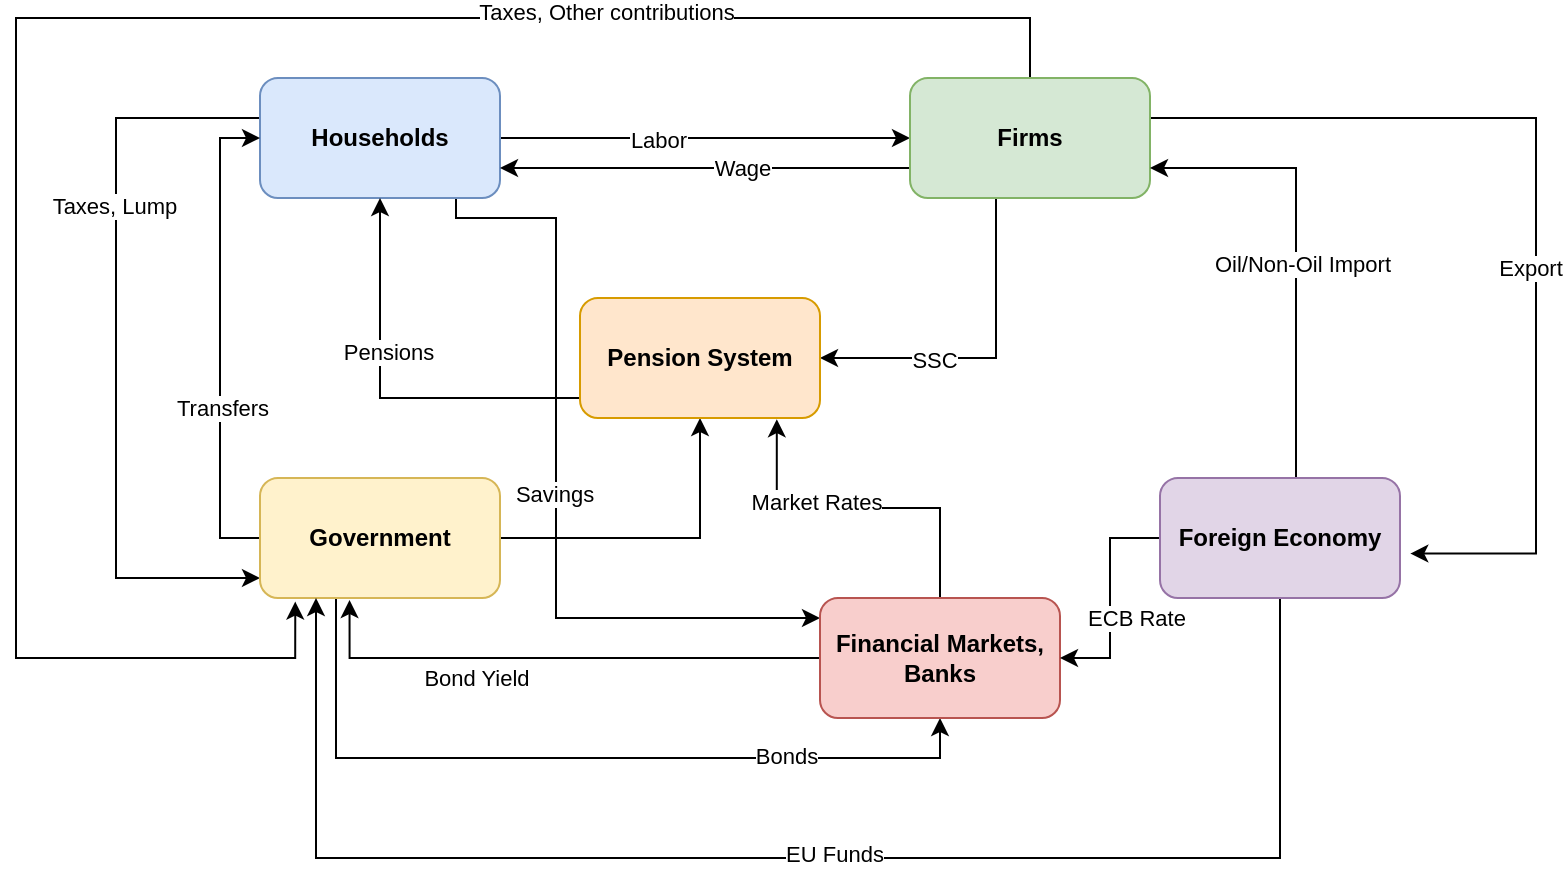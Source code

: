 <mxfile version="21.5.0" type="github">
  <diagram name="Page-1" id="cFKwdWb0h8x7NsGgJj1N">
    <mxGraphModel dx="1050" dy="1585" grid="1" gridSize="10" guides="1" tooltips="1" connect="1" arrows="1" fold="1" page="1" pageScale="1" pageWidth="850" pageHeight="1100" math="0" shadow="0">
      <root>
        <mxCell id="0" />
        <mxCell id="1" parent="0" />
        <mxCell id="zgw6JjX9MS384eyO00qZ-53" style="edgeStyle=orthogonalEdgeStyle;rounded=0;orthogonalLoop=1;jettySize=auto;html=1;entryX=0;entryY=0.5;entryDx=0;entryDy=0;" parent="1" source="zgw6JjX9MS384eyO00qZ-46" target="zgw6JjX9MS384eyO00qZ-48" edge="1">
          <mxGeometry relative="1" as="geometry" />
        </mxCell>
        <mxCell id="zgw6JjX9MS384eyO00qZ-75" value="Labor" style="edgeLabel;html=1;align=center;verticalAlign=middle;resizable=0;points=[];" parent="zgw6JjX9MS384eyO00qZ-53" vertex="1" connectable="0">
          <mxGeometry x="-0.231" y="-1" relative="1" as="geometry">
            <mxPoint as="offset" />
          </mxGeometry>
        </mxCell>
        <mxCell id="zgw6JjX9MS384eyO00qZ-63" style="edgeStyle=orthogonalEdgeStyle;rounded=0;orthogonalLoop=1;jettySize=auto;html=1;" parent="1" source="zgw6JjX9MS384eyO00qZ-46" target="zgw6JjX9MS384eyO00qZ-49" edge="1">
          <mxGeometry relative="1" as="geometry">
            <Array as="points">
              <mxPoint x="70" y="50" />
              <mxPoint x="70" y="280" />
            </Array>
          </mxGeometry>
        </mxCell>
        <mxCell id="zgw6JjX9MS384eyO00qZ-89" value="Taxes, Lump" style="edgeLabel;html=1;align=center;verticalAlign=middle;resizable=0;points=[];" parent="zgw6JjX9MS384eyO00qZ-63" vertex="1" connectable="0">
          <mxGeometry x="-0.382" y="-1" relative="1" as="geometry">
            <mxPoint as="offset" />
          </mxGeometry>
        </mxCell>
        <mxCell id="JgVDw1stWpOzfth6qqGy-4" style="edgeStyle=orthogonalEdgeStyle;rounded=0;orthogonalLoop=1;jettySize=auto;html=1;" parent="1" source="zgw6JjX9MS384eyO00qZ-46" target="zgw6JjX9MS384eyO00qZ-50" edge="1">
          <mxGeometry relative="1" as="geometry">
            <Array as="points">
              <mxPoint x="240" y="100" />
              <mxPoint x="290" y="100" />
              <mxPoint x="290" y="300" />
            </Array>
          </mxGeometry>
        </mxCell>
        <mxCell id="JgVDw1stWpOzfth6qqGy-5" value="Savings" style="edgeLabel;html=1;align=center;verticalAlign=middle;resizable=0;points=[];" parent="JgVDw1stWpOzfth6qqGy-4" vertex="1" connectable="0">
          <mxGeometry x="0.011" y="-1" relative="1" as="geometry">
            <mxPoint as="offset" />
          </mxGeometry>
        </mxCell>
        <mxCell id="zgw6JjX9MS384eyO00qZ-46" value="Households" style="rounded=1;whiteSpace=wrap;html=1;fillColor=#dae8fc;strokeColor=#6c8ebf;fontStyle=1" parent="1" vertex="1">
          <mxGeometry x="142" y="30" width="120" height="60" as="geometry" />
        </mxCell>
        <mxCell id="zgw6JjX9MS384eyO00qZ-54" style="edgeStyle=orthogonalEdgeStyle;rounded=0;orthogonalLoop=1;jettySize=auto;html=1;exitX=0;exitY=0.75;exitDx=0;exitDy=0;entryX=1;entryY=0.75;entryDx=0;entryDy=0;" parent="1" source="zgw6JjX9MS384eyO00qZ-48" target="zgw6JjX9MS384eyO00qZ-46" edge="1">
          <mxGeometry relative="1" as="geometry" />
        </mxCell>
        <mxCell id="zgw6JjX9MS384eyO00qZ-76" value="Wage" style="edgeLabel;html=1;align=center;verticalAlign=middle;resizable=0;points=[];" parent="zgw6JjX9MS384eyO00qZ-54" vertex="1" connectable="0">
          <mxGeometry x="-0.178" relative="1" as="geometry">
            <mxPoint as="offset" />
          </mxGeometry>
        </mxCell>
        <mxCell id="zgw6JjX9MS384eyO00qZ-67" style="edgeStyle=orthogonalEdgeStyle;rounded=0;orthogonalLoop=1;jettySize=auto;html=1;entryX=1.043;entryY=0.63;entryDx=0;entryDy=0;entryPerimeter=0;" parent="1" source="zgw6JjX9MS384eyO00qZ-48" target="zgw6JjX9MS384eyO00qZ-52" edge="1">
          <mxGeometry relative="1" as="geometry">
            <Array as="points">
              <mxPoint x="780" y="50" />
              <mxPoint x="780" y="268" />
            </Array>
          </mxGeometry>
        </mxCell>
        <mxCell id="zgw6JjX9MS384eyO00qZ-84" value="Export" style="edgeLabel;html=1;align=center;verticalAlign=middle;resizable=0;points=[];" parent="zgw6JjX9MS384eyO00qZ-67" vertex="1" connectable="0">
          <mxGeometry x="0.13" y="-3" relative="1" as="geometry">
            <mxPoint as="offset" />
          </mxGeometry>
        </mxCell>
        <mxCell id="zgw6JjX9MS384eyO00qZ-71" style="edgeStyle=orthogonalEdgeStyle;rounded=0;orthogonalLoop=1;jettySize=auto;html=1;entryX=1;entryY=0.5;entryDx=0;entryDy=0;" parent="1" source="zgw6JjX9MS384eyO00qZ-48" target="zgw6JjX9MS384eyO00qZ-51" edge="1">
          <mxGeometry relative="1" as="geometry">
            <Array as="points">
              <mxPoint x="510" y="170" />
            </Array>
          </mxGeometry>
        </mxCell>
        <mxCell id="zgw6JjX9MS384eyO00qZ-78" value="SSC" style="edgeLabel;html=1;align=center;verticalAlign=middle;resizable=0;points=[];" parent="zgw6JjX9MS384eyO00qZ-71" vertex="1" connectable="0">
          <mxGeometry x="0.324" y="1" relative="1" as="geometry">
            <mxPoint as="offset" />
          </mxGeometry>
        </mxCell>
        <mxCell id="zgw6JjX9MS384eyO00qZ-79" style="edgeStyle=orthogonalEdgeStyle;rounded=0;orthogonalLoop=1;jettySize=auto;html=1;entryX=0.147;entryY=1.03;entryDx=0;entryDy=0;entryPerimeter=0;" parent="1" source="zgw6JjX9MS384eyO00qZ-48" target="zgw6JjX9MS384eyO00qZ-49" edge="1">
          <mxGeometry relative="1" as="geometry">
            <Array as="points">
              <mxPoint x="527" />
              <mxPoint x="20" />
              <mxPoint x="20" y="320" />
              <mxPoint x="160" y="320" />
            </Array>
          </mxGeometry>
        </mxCell>
        <mxCell id="zgw6JjX9MS384eyO00qZ-80" value="Taxes, Other contributions" style="edgeLabel;html=1;align=center;verticalAlign=middle;resizable=0;points=[];" parent="zgw6JjX9MS384eyO00qZ-79" vertex="1" connectable="0">
          <mxGeometry x="-0.527" y="-3" relative="1" as="geometry">
            <mxPoint as="offset" />
          </mxGeometry>
        </mxCell>
        <mxCell id="zgw6JjX9MS384eyO00qZ-48" value="Firms" style="rounded=1;whiteSpace=wrap;html=1;fillColor=#d5e8d4;strokeColor=#82b366;fontStyle=1" parent="1" vertex="1">
          <mxGeometry x="467" y="30" width="120" height="60" as="geometry" />
        </mxCell>
        <mxCell id="zgw6JjX9MS384eyO00qZ-55" style="edgeStyle=orthogonalEdgeStyle;rounded=0;orthogonalLoop=1;jettySize=auto;html=1;" parent="1" source="zgw6JjX9MS384eyO00qZ-49" target="zgw6JjX9MS384eyO00qZ-51" edge="1">
          <mxGeometry relative="1" as="geometry" />
        </mxCell>
        <mxCell id="zgw6JjX9MS384eyO00qZ-60" style="edgeStyle=orthogonalEdgeStyle;rounded=0;orthogonalLoop=1;jettySize=auto;html=1;entryX=0;entryY=0.5;entryDx=0;entryDy=0;" parent="1" source="zgw6JjX9MS384eyO00qZ-49" target="zgw6JjX9MS384eyO00qZ-46" edge="1">
          <mxGeometry relative="1" as="geometry">
            <Array as="points">
              <mxPoint x="122" y="260" />
              <mxPoint x="122" y="60" />
            </Array>
          </mxGeometry>
        </mxCell>
        <mxCell id="zgw6JjX9MS384eyO00qZ-90" value="Transfers" style="edgeLabel;html=1;align=center;verticalAlign=middle;resizable=0;points=[];" parent="zgw6JjX9MS384eyO00qZ-60" vertex="1" connectable="0">
          <mxGeometry x="-0.288" y="-1" relative="1" as="geometry">
            <mxPoint as="offset" />
          </mxGeometry>
        </mxCell>
        <mxCell id="zgw6JjX9MS384eyO00qZ-93" style="edgeStyle=orthogonalEdgeStyle;rounded=0;orthogonalLoop=1;jettySize=auto;html=1;entryX=0.5;entryY=1;entryDx=0;entryDy=0;" parent="1" source="zgw6JjX9MS384eyO00qZ-49" target="zgw6JjX9MS384eyO00qZ-50" edge="1">
          <mxGeometry relative="1" as="geometry">
            <Array as="points">
              <mxPoint x="180" y="370" />
              <mxPoint x="482" y="370" />
            </Array>
          </mxGeometry>
        </mxCell>
        <mxCell id="zgw6JjX9MS384eyO00qZ-94" value="Bonds" style="edgeLabel;html=1;align=center;verticalAlign=middle;resizable=0;points=[];" parent="zgw6JjX9MS384eyO00qZ-93" vertex="1" connectable="0">
          <mxGeometry x="0.516" y="1" relative="1" as="geometry">
            <mxPoint as="offset" />
          </mxGeometry>
        </mxCell>
        <mxCell id="zgw6JjX9MS384eyO00qZ-49" value="Government" style="rounded=1;whiteSpace=wrap;html=1;fillColor=#fff2cc;strokeColor=#d6b656;fontStyle=1" parent="1" vertex="1">
          <mxGeometry x="142" y="230" width="120" height="60" as="geometry" />
        </mxCell>
        <mxCell id="zgw6JjX9MS384eyO00qZ-65" style="edgeStyle=orthogonalEdgeStyle;rounded=0;orthogonalLoop=1;jettySize=auto;html=1;entryX=0.373;entryY=1.017;entryDx=0;entryDy=0;entryPerimeter=0;" parent="1" source="zgw6JjX9MS384eyO00qZ-50" target="zgw6JjX9MS384eyO00qZ-49" edge="1">
          <mxGeometry relative="1" as="geometry" />
        </mxCell>
        <mxCell id="zgw6JjX9MS384eyO00qZ-92" value="Bond Yield" style="edgeLabel;html=1;align=center;verticalAlign=middle;resizable=0;points=[];" parent="zgw6JjX9MS384eyO00qZ-65" vertex="1" connectable="0">
          <mxGeometry x="0.417" y="1" relative="1" as="geometry">
            <mxPoint x="15" y="9" as="offset" />
          </mxGeometry>
        </mxCell>
        <mxCell id="zgw6JjX9MS384eyO00qZ-82" style="edgeStyle=orthogonalEdgeStyle;rounded=0;orthogonalLoop=1;jettySize=auto;html=1;entryX=0.82;entryY=1.01;entryDx=0;entryDy=0;entryPerimeter=0;" parent="1" source="zgw6JjX9MS384eyO00qZ-50" target="zgw6JjX9MS384eyO00qZ-51" edge="1">
          <mxGeometry relative="1" as="geometry" />
        </mxCell>
        <mxCell id="zgw6JjX9MS384eyO00qZ-86" value="Market Rates" style="edgeLabel;html=1;align=center;verticalAlign=middle;resizable=0;points=[];" parent="zgw6JjX9MS384eyO00qZ-82" vertex="1" connectable="0">
          <mxGeometry x="0.254" y="-3" relative="1" as="geometry">
            <mxPoint as="offset" />
          </mxGeometry>
        </mxCell>
        <mxCell id="zgw6JjX9MS384eyO00qZ-50" value="Financial Markets, Banks" style="rounded=1;whiteSpace=wrap;html=1;fillColor=#f8cecc;strokeColor=#b85450;fontStyle=1" parent="1" vertex="1">
          <mxGeometry x="422" y="290" width="120" height="60" as="geometry" />
        </mxCell>
        <mxCell id="zgw6JjX9MS384eyO00qZ-59" style="edgeStyle=orthogonalEdgeStyle;rounded=0;orthogonalLoop=1;jettySize=auto;html=1;" parent="1" source="zgw6JjX9MS384eyO00qZ-51" edge="1">
          <mxGeometry relative="1" as="geometry">
            <mxPoint x="202" y="90" as="targetPoint" />
            <Array as="points">
              <mxPoint x="202" y="190" />
            </Array>
          </mxGeometry>
        </mxCell>
        <mxCell id="zgw6JjX9MS384eyO00qZ-91" value="Pensions" style="edgeLabel;html=1;align=center;verticalAlign=middle;resizable=0;points=[];" parent="zgw6JjX9MS384eyO00qZ-59" vertex="1" connectable="0">
          <mxGeometry x="0.236" y="-4" relative="1" as="geometry">
            <mxPoint as="offset" />
          </mxGeometry>
        </mxCell>
        <mxCell id="zgw6JjX9MS384eyO00qZ-51" value="Pension System" style="rounded=1;whiteSpace=wrap;html=1;fillColor=#ffe6cc;strokeColor=#d79b00;fontStyle=1" parent="1" vertex="1">
          <mxGeometry x="302" y="140" width="120" height="60" as="geometry" />
        </mxCell>
        <mxCell id="zgw6JjX9MS384eyO00qZ-64" style="edgeStyle=orthogonalEdgeStyle;rounded=0;orthogonalLoop=1;jettySize=auto;html=1;" parent="1" source="zgw6JjX9MS384eyO00qZ-52" target="zgw6JjX9MS384eyO00qZ-50" edge="1">
          <mxGeometry relative="1" as="geometry" />
        </mxCell>
        <mxCell id="zgw6JjX9MS384eyO00qZ-81" value="ECB Rate" style="edgeLabel;html=1;align=center;verticalAlign=middle;resizable=0;points=[];" parent="zgw6JjX9MS384eyO00qZ-64" vertex="1" connectable="0">
          <mxGeometry x="0.266" y="1" relative="1" as="geometry">
            <mxPoint x="12" y="-5" as="offset" />
          </mxGeometry>
        </mxCell>
        <mxCell id="zgw6JjX9MS384eyO00qZ-70" style="edgeStyle=orthogonalEdgeStyle;rounded=0;orthogonalLoop=1;jettySize=auto;html=1;entryX=1;entryY=0.75;entryDx=0;entryDy=0;" parent="1" source="zgw6JjX9MS384eyO00qZ-52" target="zgw6JjX9MS384eyO00qZ-48" edge="1">
          <mxGeometry relative="1" as="geometry">
            <Array as="points">
              <mxPoint x="660" y="75" />
            </Array>
          </mxGeometry>
        </mxCell>
        <mxCell id="4OiKQYTi6JNEeN8DukRw-1" value="Oil/Non-Oil Import" style="edgeLabel;html=1;align=center;verticalAlign=middle;resizable=0;points=[];" vertex="1" connectable="0" parent="zgw6JjX9MS384eyO00qZ-70">
          <mxGeometry x="-0.063" y="-3" relative="1" as="geometry">
            <mxPoint as="offset" />
          </mxGeometry>
        </mxCell>
        <mxCell id="JgVDw1stWpOzfth6qqGy-1" style="edgeStyle=orthogonalEdgeStyle;rounded=0;orthogonalLoop=1;jettySize=auto;html=1;" parent="1" source="zgw6JjX9MS384eyO00qZ-52" target="zgw6JjX9MS384eyO00qZ-49" edge="1">
          <mxGeometry relative="1" as="geometry">
            <Array as="points">
              <mxPoint x="652" y="420" />
              <mxPoint x="170" y="420" />
            </Array>
          </mxGeometry>
        </mxCell>
        <mxCell id="JgVDw1stWpOzfth6qqGy-2" value="EU Funds" style="edgeLabel;html=1;align=center;verticalAlign=middle;resizable=0;points=[];" parent="JgVDw1stWpOzfth6qqGy-1" vertex="1" connectable="0">
          <mxGeometry x="-0.049" y="-2" relative="1" as="geometry">
            <mxPoint as="offset" />
          </mxGeometry>
        </mxCell>
        <mxCell id="zgw6JjX9MS384eyO00qZ-52" value="Foreign Economy" style="rounded=1;whiteSpace=wrap;html=1;fillColor=#e1d5e7;strokeColor=#9673a6;fontStyle=1" parent="1" vertex="1">
          <mxGeometry x="592" y="230" width="120" height="60" as="geometry" />
        </mxCell>
      </root>
    </mxGraphModel>
  </diagram>
</mxfile>
